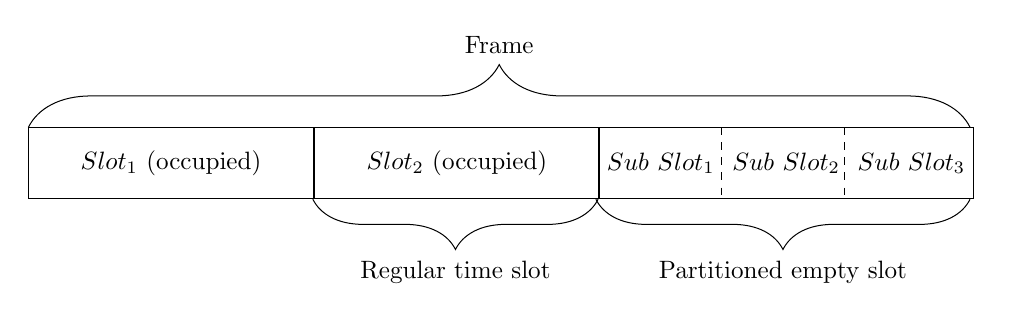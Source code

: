\resizebox{1\textwidth}{!}{%
\begin{tikzpicture}[scale=\textwidth, node distance = 0cm]
\node[draw, align = center, 
        minimum width=0.33\textwidth, 
        minimum height=10mm] 
    (slot0)
    {$Slot_1$ (occupied)};
\node[draw, right=of slot0,
        minimum width=0.33\textwidth, 
        minimum height=10mm]
    (slot1)
    {$Slot_2$ (occupied)};
\node[draw, right=of slot1,
        minimum width=0.33\textwidth, 
        minimum height=10mm,
        rectangle split, 
        rectangle split horizontal,
        rectangle split parts=3,
        rectangle split draw splits=false]
    (slot2)
    {$Sub\ Slot_1$ \nodepart{two} $Sub\ Slot_2$ \nodepart{three} $Sub\ Slot_3$};
    
\draw [decoration={brace, mirror, amplitude=+20pt}, decorate]
    (slot1.south west) -- (slot1.south east) node [black,midway,below=+21pt] 
    {Regular time slot};
\draw [decoration={brace, mirror, amplitude=+20pt}, decorate]
    (slot2.south west) -- (slot2.south east) node [black,midway,below=+21pt] 
    {Partitioned empty slot};
\draw [decoration={brace, amplitude=+25pt}, decorate]
    (slot0.north west) -- (slot2.north east) node [black,midway,above=+26pt] 
    {Frame};
\draw [dashed] ($(slot2.north)!0.33!(slot2.north west)$) -- ($(slot2.south)!0.33!(slot2.south west)$);
\draw [dashed] ($(slot2.north)!0.33!(slot2.north east)$) -- ($(slot2.south)!0.33!(slot2.south east)$); 
\end{tikzpicture}
}%